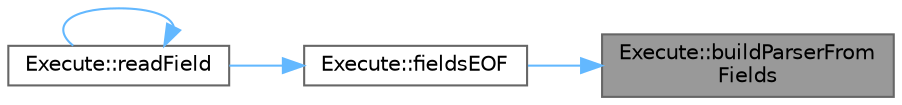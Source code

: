 digraph "Execute::buildParserFromFields"
{
 // INTERACTIVE_SVG=YES
 // LATEX_PDF_SIZE
  bgcolor="transparent";
  edge [fontname=Helvetica,fontsize=10,labelfontname=Helvetica,labelfontsize=10];
  node [fontname=Helvetica,fontsize=10,shape=box,height=0.2,width=0.4];
  rankdir="RL";
  Node1 [id="Node000001",label="Execute::buildParserFrom\lFields",height=0.2,width=0.4,color="gray40", fillcolor="grey60", style="filled", fontcolor="black",tooltip=" "];
  Node1 -> Node2 [id="edge1_Node000001_Node000002",dir="back",color="steelblue1",style="solid",tooltip=" "];
  Node2 [id="Node000002",label="Execute::fieldsEOF",height=0.2,width=0.4,color="grey40", fillcolor="white", style="filled",URL="$d6/dd3/a00688_a702d6830b6ccee37ad3df69840e0da7f.html#a702d6830b6ccee37ad3df69840e0da7f",tooltip=" "];
  Node2 -> Node3 [id="edge2_Node000002_Node000003",dir="back",color="steelblue1",style="solid",tooltip=" "];
  Node3 [id="Node000003",label="Execute::readField",height=0.2,width=0.4,color="grey40", fillcolor="white", style="filled",URL="$d6/dd3/a00688_aa51d64c5083fa81f40d1ddeb2fe0e980.html#aa51d64c5083fa81f40d1ddeb2fe0e980",tooltip=" "];
  Node3 -> Node3 [id="edge3_Node000003_Node000003",dir="back",color="steelblue1",style="solid",tooltip=" "];
}

